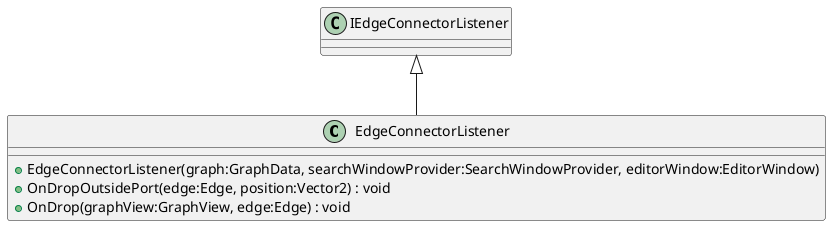 @startuml
class EdgeConnectorListener {
    + EdgeConnectorListener(graph:GraphData, searchWindowProvider:SearchWindowProvider, editorWindow:EditorWindow)
    + OnDropOutsidePort(edge:Edge, position:Vector2) : void
    + OnDrop(graphView:GraphView, edge:Edge) : void
}
IEdgeConnectorListener <|-- EdgeConnectorListener
@enduml

